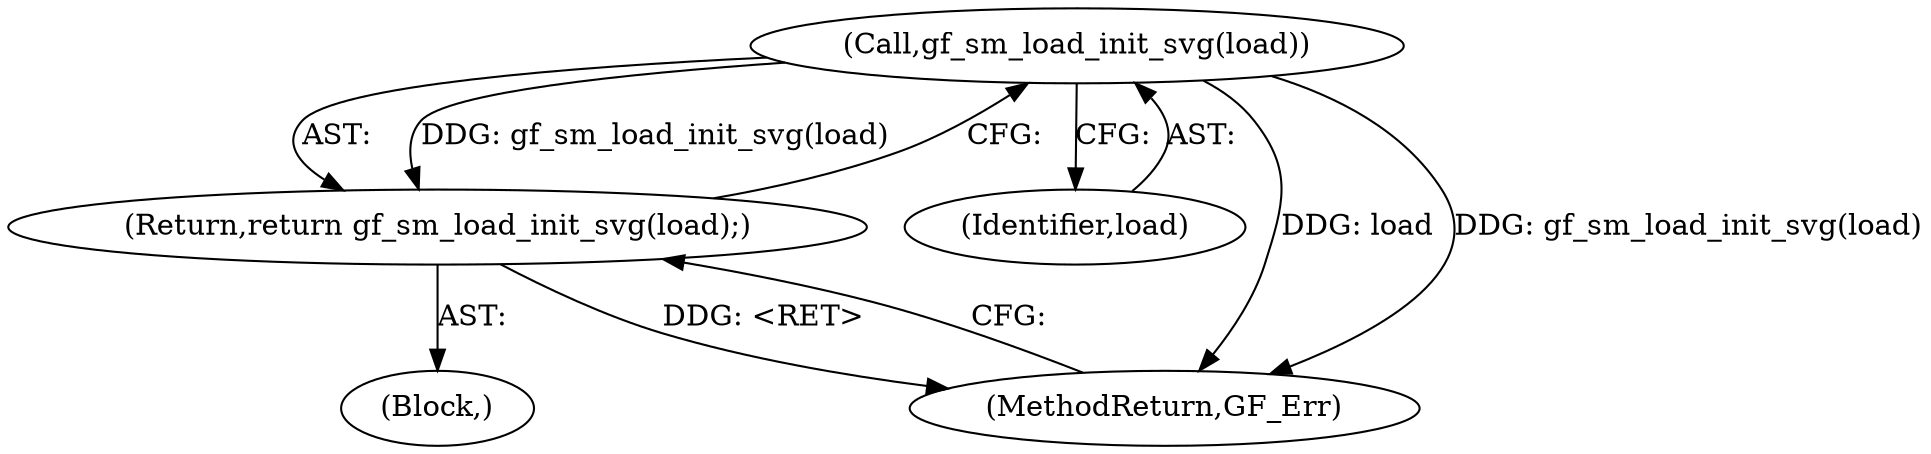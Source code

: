 digraph "0_gpac_35ab4475a7df9b2a4bcab235e379c0c3ec543658_4@pointer" {
"1000410" [label="(Call,gf_sm_load_init_svg(load))"];
"1000409" [label="(Return,return gf_sm_load_init_svg(load);)"];
"1000411" [label="(Identifier,load)"];
"1000394" [label="(Block,)"];
"1000410" [label="(Call,gf_sm_load_init_svg(load))"];
"1000409" [label="(Return,return gf_sm_load_init_svg(load);)"];
"1000446" [label="(MethodReturn,GF_Err)"];
"1000410" -> "1000409"  [label="AST: "];
"1000410" -> "1000411"  [label="CFG: "];
"1000411" -> "1000410"  [label="AST: "];
"1000409" -> "1000410"  [label="CFG: "];
"1000410" -> "1000446"  [label="DDG: load"];
"1000410" -> "1000446"  [label="DDG: gf_sm_load_init_svg(load)"];
"1000410" -> "1000409"  [label="DDG: gf_sm_load_init_svg(load)"];
"1000409" -> "1000394"  [label="AST: "];
"1000446" -> "1000409"  [label="CFG: "];
"1000409" -> "1000446"  [label="DDG: <RET>"];
}
